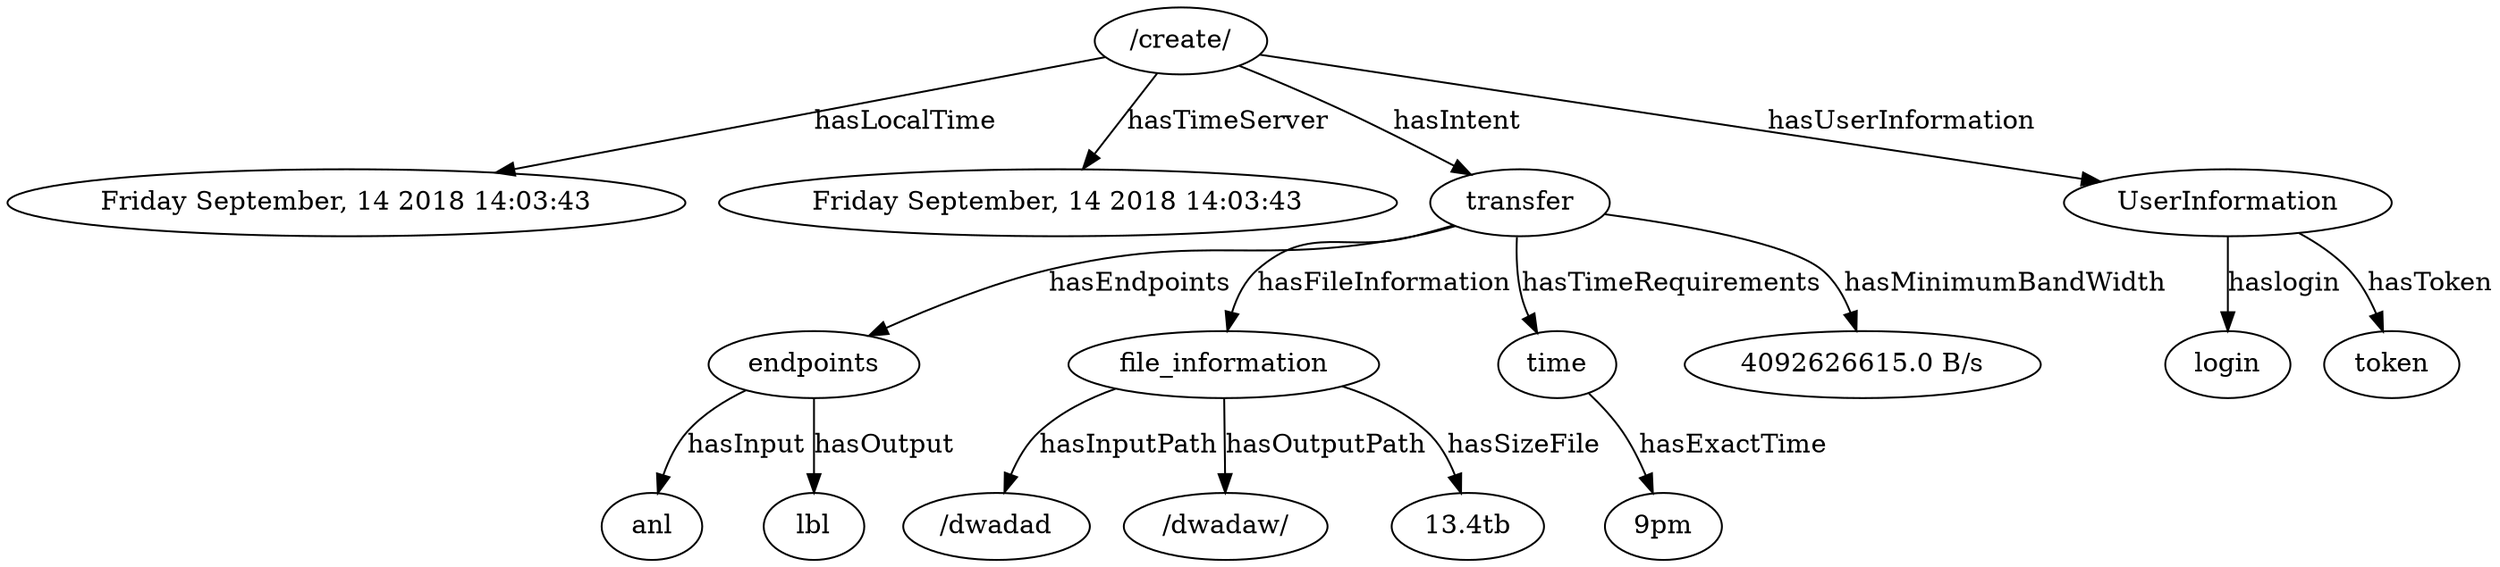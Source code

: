 // RDF2
digraph {
	R [label="/create/"]
	time_request [label="Friday September, 14 2018 14:03:43"]
	time_server [label="Friday September, 14 2018 14:03:43"]
	I [label=transfer]
	e [label=endpoints]
	E [label=anl]
	F [label=lbl]
	i [label=file_information]
	t [label=time]
	p1 [label="/dwadad"]
	p2 [label="/dwadaw/"]
	exact_time [label="9pm"]
	minimum_bandwidth [label="4092626615.0 B/s"]
	size [label="13.4tb"]
	UI [label=UserInformation]
	UIlogin [label=login]
	UItoken [label=token]
	R -> I [label=hasIntent]
	R -> time_request [label=hasLocalTime]
	R -> time_server [label=hasTimeServer]
	I -> e [label=hasEndpoints]
	e -> E [label=hasInput]
	e -> F [label=hasOutput]
	I -> i [label=hasFileInformation]
	I -> t [label=hasTimeRequirements]
	i -> p1 [label=hasInputPath]
	i -> p2 [label=hasOutputPath]
	i -> size [label=hasSizeFile]
	I -> minimum_bandwidth [label=hasMinimumBandWidth]
	t -> exact_time [label=hasExactTime]
	R -> UI [label=hasUserInformation]
	UI -> UIlogin [label=haslogin]
	UI -> UItoken [label=hasToken]
}
